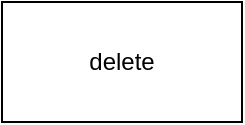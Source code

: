 <mxfile version="24.4.9" type="device">
  <diagram name="Page-1" id="jfveckxd0GXJGxZYcRar">
    <mxGraphModel dx="1012" dy="600" grid="1" gridSize="10" guides="1" tooltips="1" connect="1" arrows="1" fold="1" page="1" pageScale="1" pageWidth="850" pageHeight="1100" math="0" shadow="0">
      <root>
        <mxCell id="0" />
        <mxCell id="1" parent="0" />
        <mxCell id="GBJ8mVmrNLYLZVEBU8Nr-1" value="delete" style="rounded=0;whiteSpace=wrap;html=1;" vertex="1" parent="1">
          <mxGeometry x="90" y="180" width="120" height="60" as="geometry" />
        </mxCell>
      </root>
    </mxGraphModel>
  </diagram>
</mxfile>
